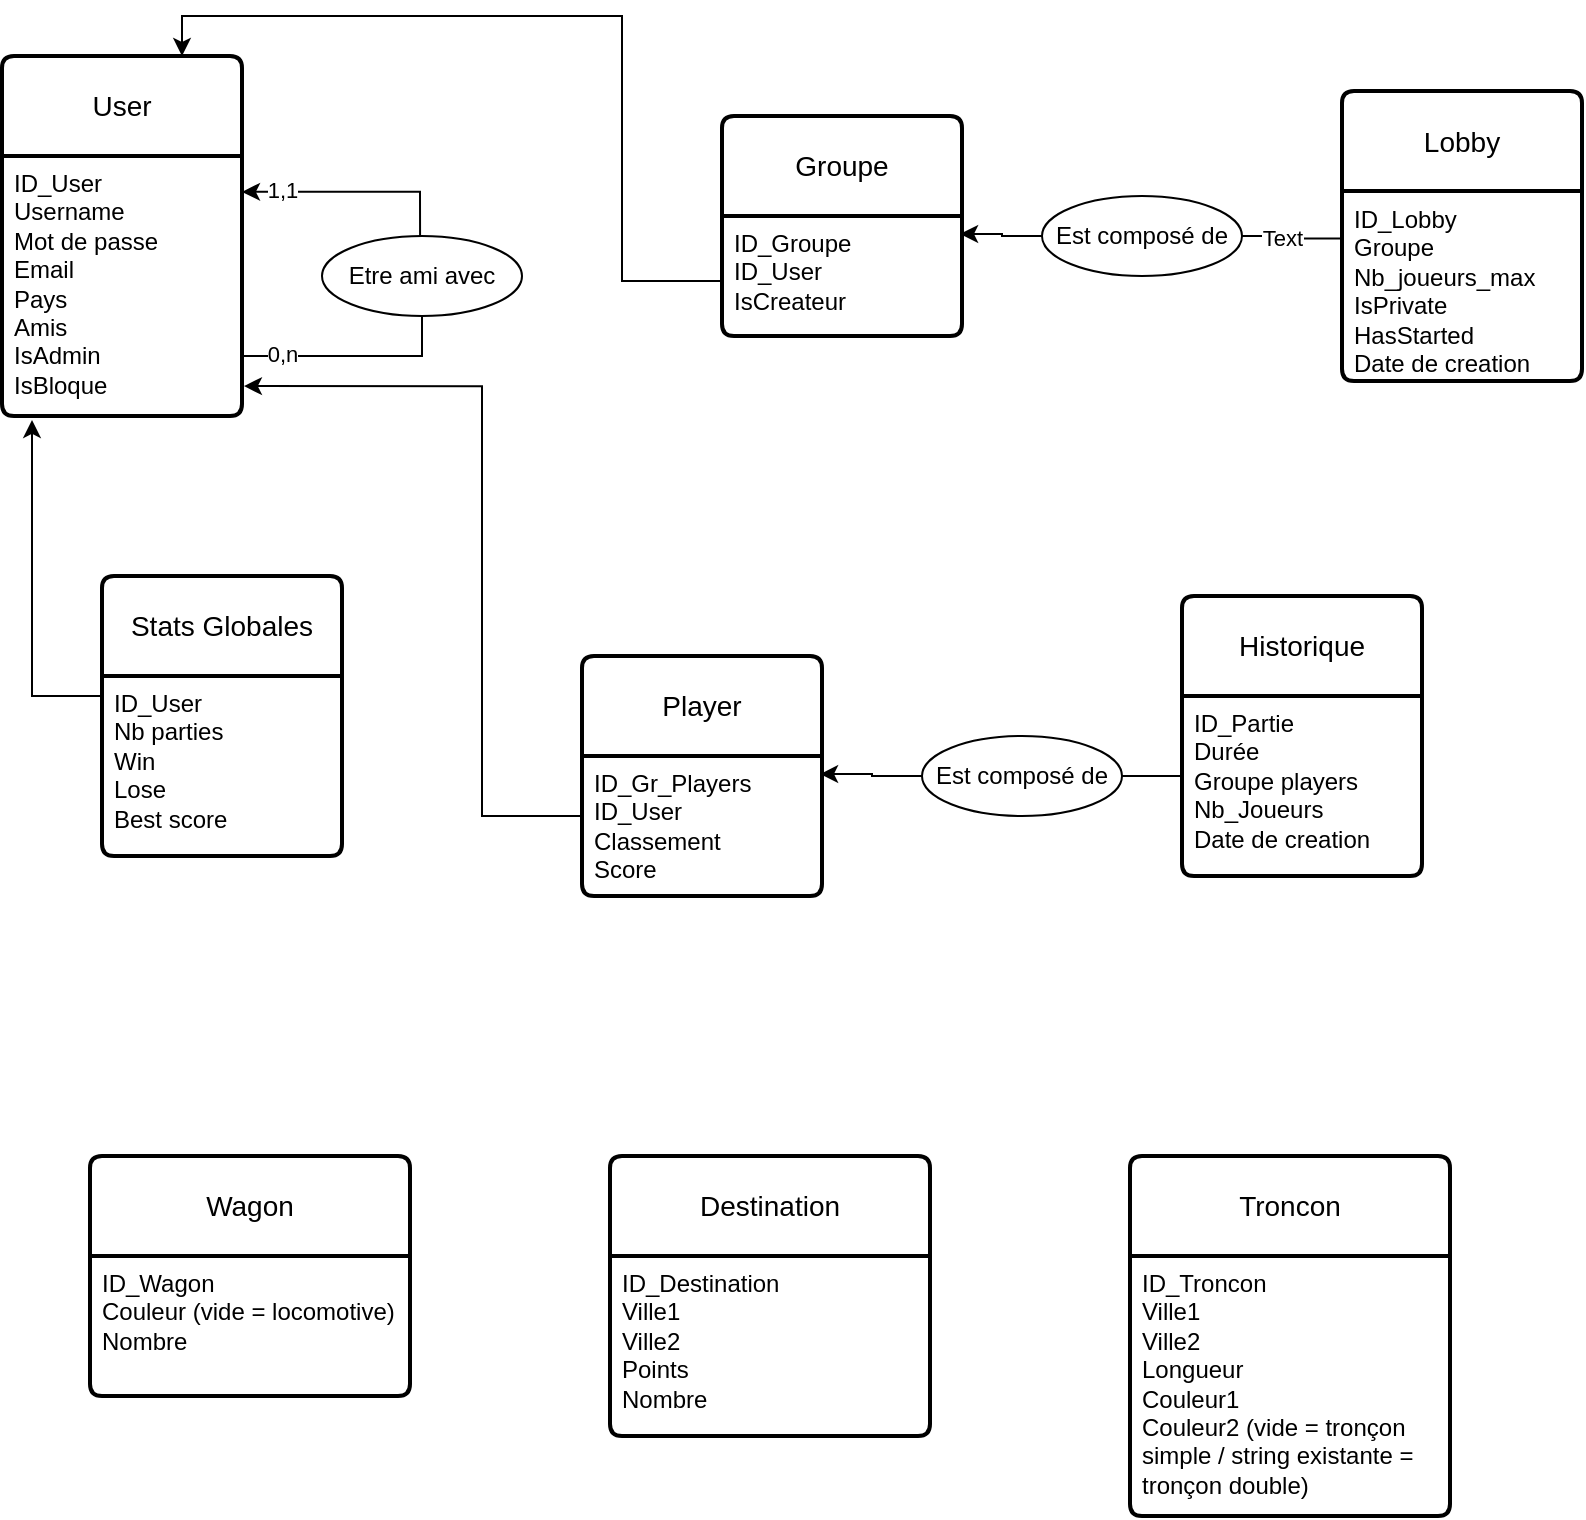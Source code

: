 <mxfile version="24.0.5" type="github">
  <diagram name="Page-1" id="GPkuQUCnlq3ohZIxKowG">
    <mxGraphModel dx="1434" dy="746" grid="1" gridSize="10" guides="1" tooltips="1" connect="1" arrows="1" fold="1" page="1" pageScale="1" pageWidth="827" pageHeight="1169" math="0" shadow="0">
      <root>
        <mxCell id="0" />
        <mxCell id="1" parent="0" />
        <mxCell id="MFQDof5vlD9xu1kdHKQL-1" value="User" style="swimlane;childLayout=stackLayout;horizontal=1;startSize=50;horizontalStack=0;rounded=1;fontSize=14;fontStyle=0;strokeWidth=2;resizeParent=0;resizeLast=1;shadow=0;dashed=0;align=center;arcSize=4;whiteSpace=wrap;html=1;" parent="1" vertex="1">
          <mxGeometry x="30" y="90" width="120" height="180" as="geometry" />
        </mxCell>
        <mxCell id="MFQDof5vlD9xu1kdHKQL-2" value="ID_User&lt;br&gt;Username&lt;br&gt;Mot de passe&lt;br&gt;Email&lt;br&gt;Pays&lt;br&gt;Amis&lt;br&gt;IsAdmin&lt;br&gt;IsBloque" style="align=left;strokeColor=none;fillColor=none;spacingLeft=4;fontSize=12;verticalAlign=top;resizable=0;rotatable=0;part=1;html=1;" parent="MFQDof5vlD9xu1kdHKQL-1" vertex="1">
          <mxGeometry y="50" width="120" height="130" as="geometry" />
        </mxCell>
        <mxCell id="bhqNMUB9VUFnQ5Ed6FzW-11" style="edgeStyle=orthogonalEdgeStyle;rounded=0;orthogonalLoop=1;jettySize=auto;html=1;exitX=0.5;exitY=0;exitDx=0;exitDy=0;entryX=1.008;entryY=0.138;entryDx=0;entryDy=0;entryPerimeter=0;" edge="1" parent="1">
          <mxGeometry relative="1" as="geometry">
            <mxPoint x="239.04" y="180" as="sourcePoint" />
            <mxPoint x="150.0" y="157.94" as="targetPoint" />
            <Array as="points">
              <mxPoint x="239" y="158" />
            </Array>
          </mxGeometry>
        </mxCell>
        <mxCell id="bhqNMUB9VUFnQ5Ed6FzW-13" value="1,1" style="edgeLabel;html=1;align=center;verticalAlign=middle;resizable=0;points=[];" vertex="1" connectable="0" parent="bhqNMUB9VUFnQ5Ed6FzW-11">
          <mxGeometry x="0.874" y="-1" relative="1" as="geometry">
            <mxPoint x="13" as="offset" />
          </mxGeometry>
        </mxCell>
        <mxCell id="MFQDof5vlD9xu1kdHKQL-3" value="Etre ami avec" style="ellipse;whiteSpace=wrap;html=1;align=center;" parent="1" vertex="1">
          <mxGeometry x="190" y="180" width="100" height="40" as="geometry" />
        </mxCell>
        <mxCell id="MFQDof5vlD9xu1kdHKQL-15" value="Lobby" style="swimlane;childLayout=stackLayout;horizontal=1;startSize=50;horizontalStack=0;rounded=1;fontSize=14;fontStyle=0;strokeWidth=2;resizeParent=0;resizeLast=1;shadow=0;dashed=0;align=center;arcSize=4;whiteSpace=wrap;html=1;" parent="1" vertex="1">
          <mxGeometry x="700" y="107.5" width="120" height="145" as="geometry" />
        </mxCell>
        <mxCell id="MFQDof5vlD9xu1kdHKQL-16" value="ID_Lobby&lt;br&gt;Groupe&lt;br&gt;Nb_joueurs_max&lt;br&gt;IsPrivate&lt;br&gt;HasStarted&lt;br&gt;Date de creation" style="align=left;strokeColor=none;fillColor=none;spacingLeft=4;fontSize=12;verticalAlign=top;resizable=0;rotatable=0;part=1;html=1;" parent="MFQDof5vlD9xu1kdHKQL-15" vertex="1">
          <mxGeometry y="50" width="120" height="95" as="geometry" />
        </mxCell>
        <mxCell id="bhqNMUB9VUFnQ5Ed6FzW-1" value="Stats Globales" style="swimlane;childLayout=stackLayout;horizontal=1;startSize=50;horizontalStack=0;rounded=1;fontSize=14;fontStyle=0;strokeWidth=2;resizeParent=0;resizeLast=1;shadow=0;dashed=0;align=center;arcSize=4;whiteSpace=wrap;html=1;" vertex="1" parent="1">
          <mxGeometry x="80" y="350" width="120" height="140" as="geometry" />
        </mxCell>
        <mxCell id="bhqNMUB9VUFnQ5Ed6FzW-2" value="ID_User&lt;br&gt;Nb parties&lt;br&gt;Win&lt;br&gt;Lose&lt;br&gt;Best score" style="align=left;strokeColor=none;fillColor=none;spacingLeft=4;fontSize=12;verticalAlign=top;resizable=0;rotatable=0;part=1;html=1;" vertex="1" parent="bhqNMUB9VUFnQ5Ed6FzW-1">
          <mxGeometry y="50" width="120" height="90" as="geometry" />
        </mxCell>
        <mxCell id="bhqNMUB9VUFnQ5Ed6FzW-3" value="Historique" style="swimlane;childLayout=stackLayout;horizontal=1;startSize=50;horizontalStack=0;rounded=1;fontSize=14;fontStyle=0;strokeWidth=2;resizeParent=0;resizeLast=1;shadow=0;dashed=0;align=center;arcSize=4;whiteSpace=wrap;html=1;" vertex="1" parent="1">
          <mxGeometry x="620" y="360" width="120" height="140" as="geometry" />
        </mxCell>
        <mxCell id="bhqNMUB9VUFnQ5Ed6FzW-4" value="ID_Partie&lt;br&gt;Durée&lt;br&gt;Groupe players&lt;br&gt;Nb_Joueurs&lt;br&gt;Date de creation" style="align=left;strokeColor=none;fillColor=none;spacingLeft=4;fontSize=12;verticalAlign=top;resizable=0;rotatable=0;part=1;html=1;" vertex="1" parent="bhqNMUB9VUFnQ5Ed6FzW-3">
          <mxGeometry y="50" width="120" height="90" as="geometry" />
        </mxCell>
        <mxCell id="bhqNMUB9VUFnQ5Ed6FzW-5" value="Player" style="swimlane;childLayout=stackLayout;horizontal=1;startSize=50;horizontalStack=0;rounded=1;fontSize=14;fontStyle=0;strokeWidth=2;resizeParent=0;resizeLast=1;shadow=0;dashed=0;align=center;arcSize=4;whiteSpace=wrap;html=1;" vertex="1" parent="1">
          <mxGeometry x="320" y="390" width="120" height="120" as="geometry" />
        </mxCell>
        <mxCell id="bhqNMUB9VUFnQ5Ed6FzW-6" value="ID_Gr_Players&lt;br&gt;ID_User&lt;br&gt;Classement&lt;br&gt;Score" style="align=left;strokeColor=none;fillColor=none;spacingLeft=4;fontSize=12;verticalAlign=top;resizable=0;rotatable=0;part=1;html=1;" vertex="1" parent="bhqNMUB9VUFnQ5Ed6FzW-5">
          <mxGeometry y="50" width="120" height="70" as="geometry" />
        </mxCell>
        <mxCell id="bhqNMUB9VUFnQ5Ed6FzW-7" value="Est composé de" style="ellipse;whiteSpace=wrap;html=1;align=center;" vertex="1" parent="1">
          <mxGeometry x="490" y="430" width="100" height="40" as="geometry" />
        </mxCell>
        <mxCell id="bhqNMUB9VUFnQ5Ed6FzW-8" style="edgeStyle=orthogonalEdgeStyle;rounded=0;orthogonalLoop=1;jettySize=auto;html=1;exitX=1;exitY=0.75;exitDx=0;exitDy=0;entryX=0.5;entryY=1;entryDx=0;entryDy=0;endArrow=none;endFill=0;" edge="1" parent="1" source="MFQDof5vlD9xu1kdHKQL-2" target="MFQDof5vlD9xu1kdHKQL-3">
          <mxGeometry relative="1" as="geometry">
            <Array as="points">
              <mxPoint x="150" y="240" />
              <mxPoint x="240" y="240" />
            </Array>
          </mxGeometry>
        </mxCell>
        <mxCell id="bhqNMUB9VUFnQ5Ed6FzW-12" value="0,n" style="edgeLabel;html=1;align=center;verticalAlign=middle;resizable=0;points=[];" vertex="1" connectable="0" parent="bhqNMUB9VUFnQ5Ed6FzW-8">
          <mxGeometry x="-0.973" y="-2" relative="1" as="geometry">
            <mxPoint x="22" as="offset" />
          </mxGeometry>
        </mxCell>
        <mxCell id="bhqNMUB9VUFnQ5Ed6FzW-22" style="edgeStyle=orthogonalEdgeStyle;rounded=0;orthogonalLoop=1;jettySize=auto;html=1;exitX=0;exitY=0.75;exitDx=0;exitDy=0;entryX=0.75;entryY=0;entryDx=0;entryDy=0;" edge="1" parent="1" source="bhqNMUB9VUFnQ5Ed6FzW-14" target="MFQDof5vlD9xu1kdHKQL-1">
          <mxGeometry relative="1" as="geometry">
            <Array as="points">
              <mxPoint x="340" y="203" />
              <mxPoint x="340" y="70" />
              <mxPoint x="120" y="70" />
            </Array>
          </mxGeometry>
        </mxCell>
        <mxCell id="bhqNMUB9VUFnQ5Ed6FzW-14" value="Groupe" style="swimlane;childLayout=stackLayout;horizontal=1;startSize=50;horizontalStack=0;rounded=1;fontSize=14;fontStyle=0;strokeWidth=2;resizeParent=0;resizeLast=1;shadow=0;dashed=0;align=center;arcSize=4;whiteSpace=wrap;html=1;" vertex="1" parent="1">
          <mxGeometry x="390" y="120" width="120" height="110" as="geometry" />
        </mxCell>
        <mxCell id="bhqNMUB9VUFnQ5Ed6FzW-15" value="ID_Groupe&lt;br&gt;ID_User&lt;br&gt;IsCreateur" style="align=left;strokeColor=none;fillColor=none;spacingLeft=4;fontSize=12;verticalAlign=top;resizable=0;rotatable=0;part=1;html=1;" vertex="1" parent="bhqNMUB9VUFnQ5Ed6FzW-14">
          <mxGeometry y="50" width="120" height="60" as="geometry" />
        </mxCell>
        <mxCell id="bhqNMUB9VUFnQ5Ed6FzW-17" style="edgeStyle=orthogonalEdgeStyle;rounded=0;orthogonalLoop=1;jettySize=auto;html=1;entryX=0;entryY=0.25;entryDx=0;entryDy=0;endArrow=none;endFill=0;" edge="1" parent="1" source="bhqNMUB9VUFnQ5Ed6FzW-16" target="MFQDof5vlD9xu1kdHKQL-16">
          <mxGeometry relative="1" as="geometry" />
        </mxCell>
        <mxCell id="bhqNMUB9VUFnQ5Ed6FzW-18" value="Text" style="edgeLabel;html=1;align=center;verticalAlign=middle;resizable=0;points=[];" vertex="1" connectable="0" parent="bhqNMUB9VUFnQ5Ed6FzW-17">
          <mxGeometry x="0.182" y="4" relative="1" as="geometry">
            <mxPoint x="-9" y="3" as="offset" />
          </mxGeometry>
        </mxCell>
        <mxCell id="bhqNMUB9VUFnQ5Ed6FzW-16" value="Est composé de" style="ellipse;whiteSpace=wrap;html=1;align=center;" vertex="1" parent="1">
          <mxGeometry x="550" y="160" width="100" height="40" as="geometry" />
        </mxCell>
        <mxCell id="bhqNMUB9VUFnQ5Ed6FzW-21" style="edgeStyle=orthogonalEdgeStyle;rounded=0;orthogonalLoop=1;jettySize=auto;html=1;entryX=0.992;entryY=0.15;entryDx=0;entryDy=0;entryPerimeter=0;" edge="1" parent="1" source="bhqNMUB9VUFnQ5Ed6FzW-16" target="bhqNMUB9VUFnQ5Ed6FzW-15">
          <mxGeometry relative="1" as="geometry">
            <Array as="points">
              <mxPoint x="530" y="180" />
              <mxPoint x="530" y="179" />
            </Array>
          </mxGeometry>
        </mxCell>
        <mxCell id="bhqNMUB9VUFnQ5Ed6FzW-24" style="edgeStyle=orthogonalEdgeStyle;rounded=0;orthogonalLoop=1;jettySize=auto;html=1;exitX=0;exitY=0.5;exitDx=0;exitDy=0;endArrow=none;endFill=0;" edge="1" parent="1" source="bhqNMUB9VUFnQ5Ed6FzW-4" target="bhqNMUB9VUFnQ5Ed6FzW-7">
          <mxGeometry relative="1" as="geometry">
            <Array as="points">
              <mxPoint x="620" y="450" />
            </Array>
          </mxGeometry>
        </mxCell>
        <mxCell id="bhqNMUB9VUFnQ5Ed6FzW-25" style="edgeStyle=orthogonalEdgeStyle;rounded=0;orthogonalLoop=1;jettySize=auto;html=1;entryX=0.992;entryY=0.129;entryDx=0;entryDy=0;entryPerimeter=0;" edge="1" parent="1" source="bhqNMUB9VUFnQ5Ed6FzW-7" target="bhqNMUB9VUFnQ5Ed6FzW-6">
          <mxGeometry relative="1" as="geometry" />
        </mxCell>
        <mxCell id="bhqNMUB9VUFnQ5Ed6FzW-26" style="edgeStyle=orthogonalEdgeStyle;rounded=0;orthogonalLoop=1;jettySize=auto;html=1;entryX=1.008;entryY=0.885;entryDx=0;entryDy=0;entryPerimeter=0;" edge="1" parent="1" source="bhqNMUB9VUFnQ5Ed6FzW-6" target="MFQDof5vlD9xu1kdHKQL-2">
          <mxGeometry relative="1" as="geometry">
            <Array as="points">
              <mxPoint x="270" y="470" />
              <mxPoint x="270" y="255" />
            </Array>
          </mxGeometry>
        </mxCell>
        <mxCell id="bhqNMUB9VUFnQ5Ed6FzW-27" style="edgeStyle=orthogonalEdgeStyle;rounded=0;orthogonalLoop=1;jettySize=auto;html=1;exitX=0;exitY=0.25;exitDx=0;exitDy=0;entryX=0.125;entryY=1.015;entryDx=0;entryDy=0;entryPerimeter=0;" edge="1" parent="1" source="bhqNMUB9VUFnQ5Ed6FzW-2" target="MFQDof5vlD9xu1kdHKQL-2">
          <mxGeometry relative="1" as="geometry">
            <Array as="points">
              <mxPoint x="80" y="410" />
              <mxPoint x="45" y="410" />
            </Array>
          </mxGeometry>
        </mxCell>
        <mxCell id="bhqNMUB9VUFnQ5Ed6FzW-28" value="Wagon" style="swimlane;childLayout=stackLayout;horizontal=1;startSize=50;horizontalStack=0;rounded=1;fontSize=14;fontStyle=0;strokeWidth=2;resizeParent=0;resizeLast=1;shadow=0;dashed=0;align=center;arcSize=4;whiteSpace=wrap;html=1;" vertex="1" parent="1">
          <mxGeometry x="74" y="640" width="160" height="120" as="geometry" />
        </mxCell>
        <mxCell id="bhqNMUB9VUFnQ5Ed6FzW-29" value="ID_Wagon&lt;br&gt;Couleur (vide = locomotive)&lt;br&gt;Nombre" style="align=left;strokeColor=none;fillColor=none;spacingLeft=4;fontSize=12;verticalAlign=top;resizable=0;rotatable=0;part=1;html=1;" vertex="1" parent="bhqNMUB9VUFnQ5Ed6FzW-28">
          <mxGeometry y="50" width="160" height="70" as="geometry" />
        </mxCell>
        <mxCell id="bhqNMUB9VUFnQ5Ed6FzW-30" value="Destination" style="swimlane;childLayout=stackLayout;horizontal=1;startSize=50;horizontalStack=0;rounded=1;fontSize=14;fontStyle=0;strokeWidth=2;resizeParent=0;resizeLast=1;shadow=0;dashed=0;align=center;arcSize=4;whiteSpace=wrap;html=1;" vertex="1" parent="1">
          <mxGeometry x="334" y="640" width="160" height="140" as="geometry" />
        </mxCell>
        <mxCell id="bhqNMUB9VUFnQ5Ed6FzW-31" value="ID_Destination&lt;br&gt;Ville1&lt;br&gt;Ville2&lt;br&gt;Points&lt;br&gt;Nombre" style="align=left;strokeColor=none;fillColor=none;spacingLeft=4;fontSize=12;verticalAlign=top;resizable=0;rotatable=0;part=1;html=1;" vertex="1" parent="bhqNMUB9VUFnQ5Ed6FzW-30">
          <mxGeometry y="50" width="160" height="90" as="geometry" />
        </mxCell>
        <mxCell id="bhqNMUB9VUFnQ5Ed6FzW-32" value="Troncon" style="swimlane;childLayout=stackLayout;horizontal=1;startSize=50;horizontalStack=0;rounded=1;fontSize=14;fontStyle=0;strokeWidth=2;resizeParent=0;resizeLast=1;shadow=0;dashed=0;align=center;arcSize=4;whiteSpace=wrap;html=1;" vertex="1" parent="1">
          <mxGeometry x="594" y="640" width="160" height="180" as="geometry" />
        </mxCell>
        <mxCell id="bhqNMUB9VUFnQ5Ed6FzW-33" value="ID_Troncon&lt;br&gt;Ville1&lt;br&gt;Ville2&lt;br&gt;Longueur&lt;br&gt;Couleur1&lt;br&gt;Couleur2 (vide = tronçon&lt;br&gt;simple / string existante =&amp;nbsp;&lt;br&gt;tronçon double)" style="align=left;strokeColor=none;fillColor=none;spacingLeft=4;fontSize=12;verticalAlign=top;resizable=0;rotatable=0;part=1;html=1;" vertex="1" parent="bhqNMUB9VUFnQ5Ed6FzW-32">
          <mxGeometry y="50" width="160" height="130" as="geometry" />
        </mxCell>
      </root>
    </mxGraphModel>
  </diagram>
</mxfile>
